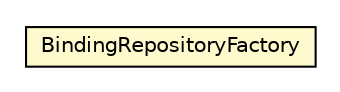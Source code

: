 #!/usr/local/bin/dot
#
# Class diagram 
# Generated by UMLGraph version 5.1 (http://www.umlgraph.org/)
#

digraph G {
	edge [fontname="Helvetica",fontsize=10,labelfontname="Helvetica",labelfontsize=10];
	node [fontname="Helvetica",fontsize=10,shape=plaintext];
	nodesep=0.25;
	ranksep=0.5;
	// org.androidtransfuse.analysis.repository.BindingRepositoryFactory
	c27646 [label=<<table title="org.androidtransfuse.analysis.repository.BindingRepositoryFactory" border="0" cellborder="1" cellspacing="0" cellpadding="2" port="p" bgcolor="lemonChiffon" href="./BindingRepositoryFactory.html">
		<tr><td><table border="0" cellspacing="0" cellpadding="1">
<tr><td align="center" balign="center"> BindingRepositoryFactory </td></tr>
		</table></td></tr>
		</table>>, fontname="Helvetica", fontcolor="black", fontsize=10.0];
}

